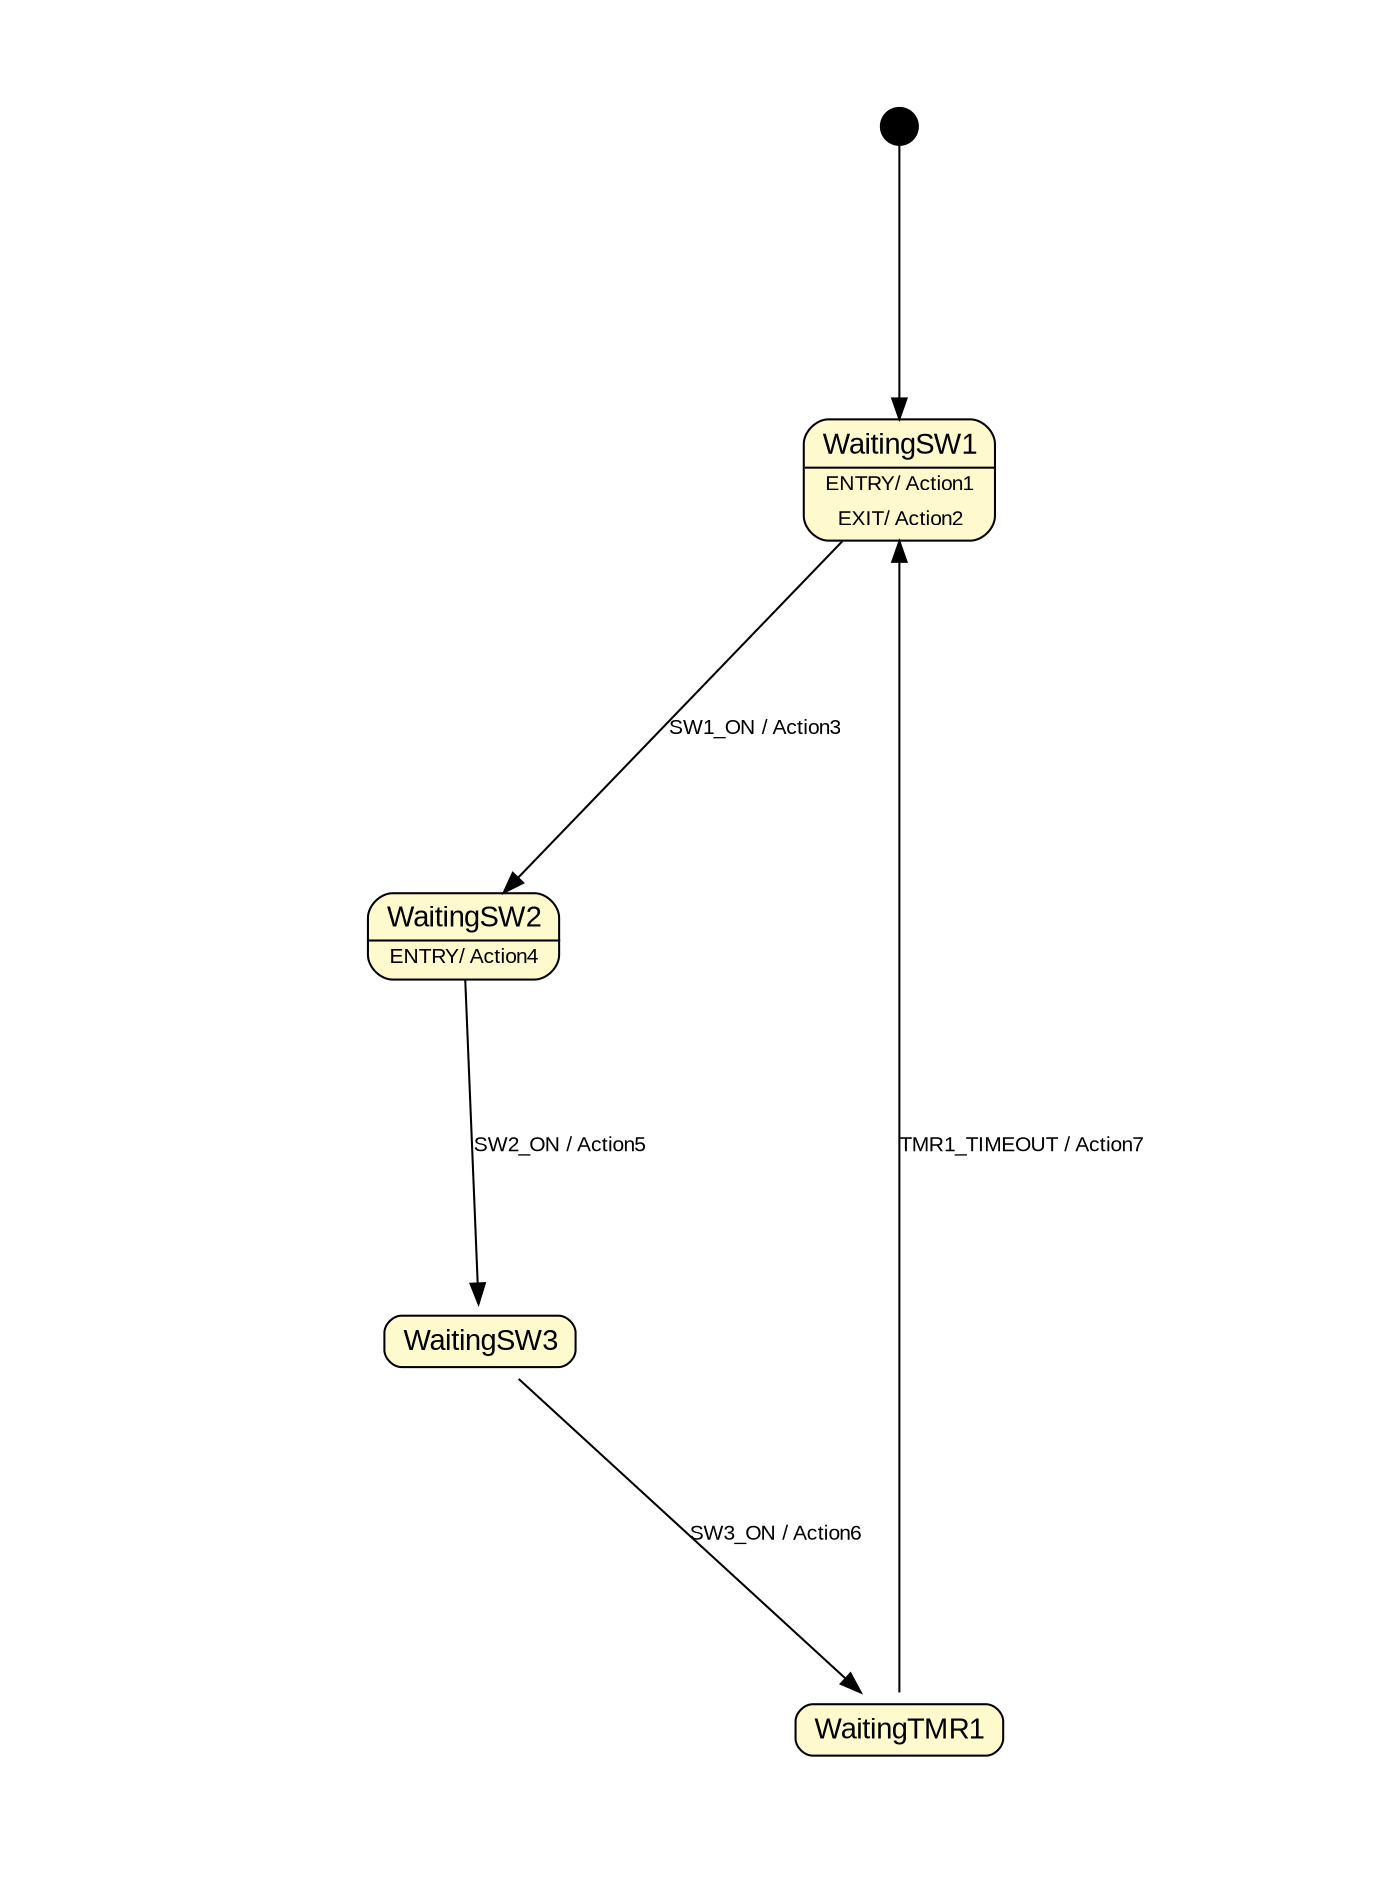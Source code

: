 digraph {
    ratio = "fill"
    size = "8.3,11.7!"
    margin = 0.5
    fontname = "arial"
    fontsize = 10

    node [
        fontname = "arial",
        fontsize = 14,
        shape = "none",
        margin = 0
    ]

    edge [
        fontname = "arial",
        fontsize = 10
    ]

    START [
        label= "",
        width = "0.25",
        height = "0.25",
        shape = "circle",
        style = "filled",
        fillcolor ="black"
    ]

    WaitingSW1 [
        label = <<table cellborder="0" style="rounded" bgcolor="lemonchiffon"><tr><td><font point-size="14"> WaitingSW1 </font></td></tr><hr/><tr><td><font point-size="10"> ENTRY/ Action1 </font></td></tr><tr><td><font point-size="10"> EXIT/ Action2 </font></td></tr></table>>
    ];

    WaitingSW2 [
        label = <<table cellborder="0" style="rounded" bgcolor="lemonchiffon"><tr><td><font point-size="14"> WaitingSW2 </font></td></tr><hr/><tr><td><font point-size="10"> ENTRY/ Action4 </font></td></tr></table>>
    ];

    WaitingSW3 [
        label = <<table cellborder="0" style="rounded" bgcolor="lemonchiffon"><tr><td><font point-size="14"> WaitingSW3 </font></td></tr></table>>
    ];

    WaitingTMR1 [
        label = <<table cellborder="0" style="rounded" bgcolor="lemonchiffon"><tr><td><font point-size="14"> WaitingTMR1 </font></td></tr></table>>
    ];


    START->WaitingSW1

    WaitingSW1->WaitingSW2 [
        label = "SW1_ON / Action3"
    ];

    WaitingSW2->WaitingSW3 [
        label = "SW2_ON / Action5"
    ];

    WaitingSW3->WaitingTMR1 [
        label = "SW3_ON / Action6"
    ];

    WaitingTMR1->WaitingSW1 [
        label = "TMR1_TIMEOUT / Action7"
    ];

}
